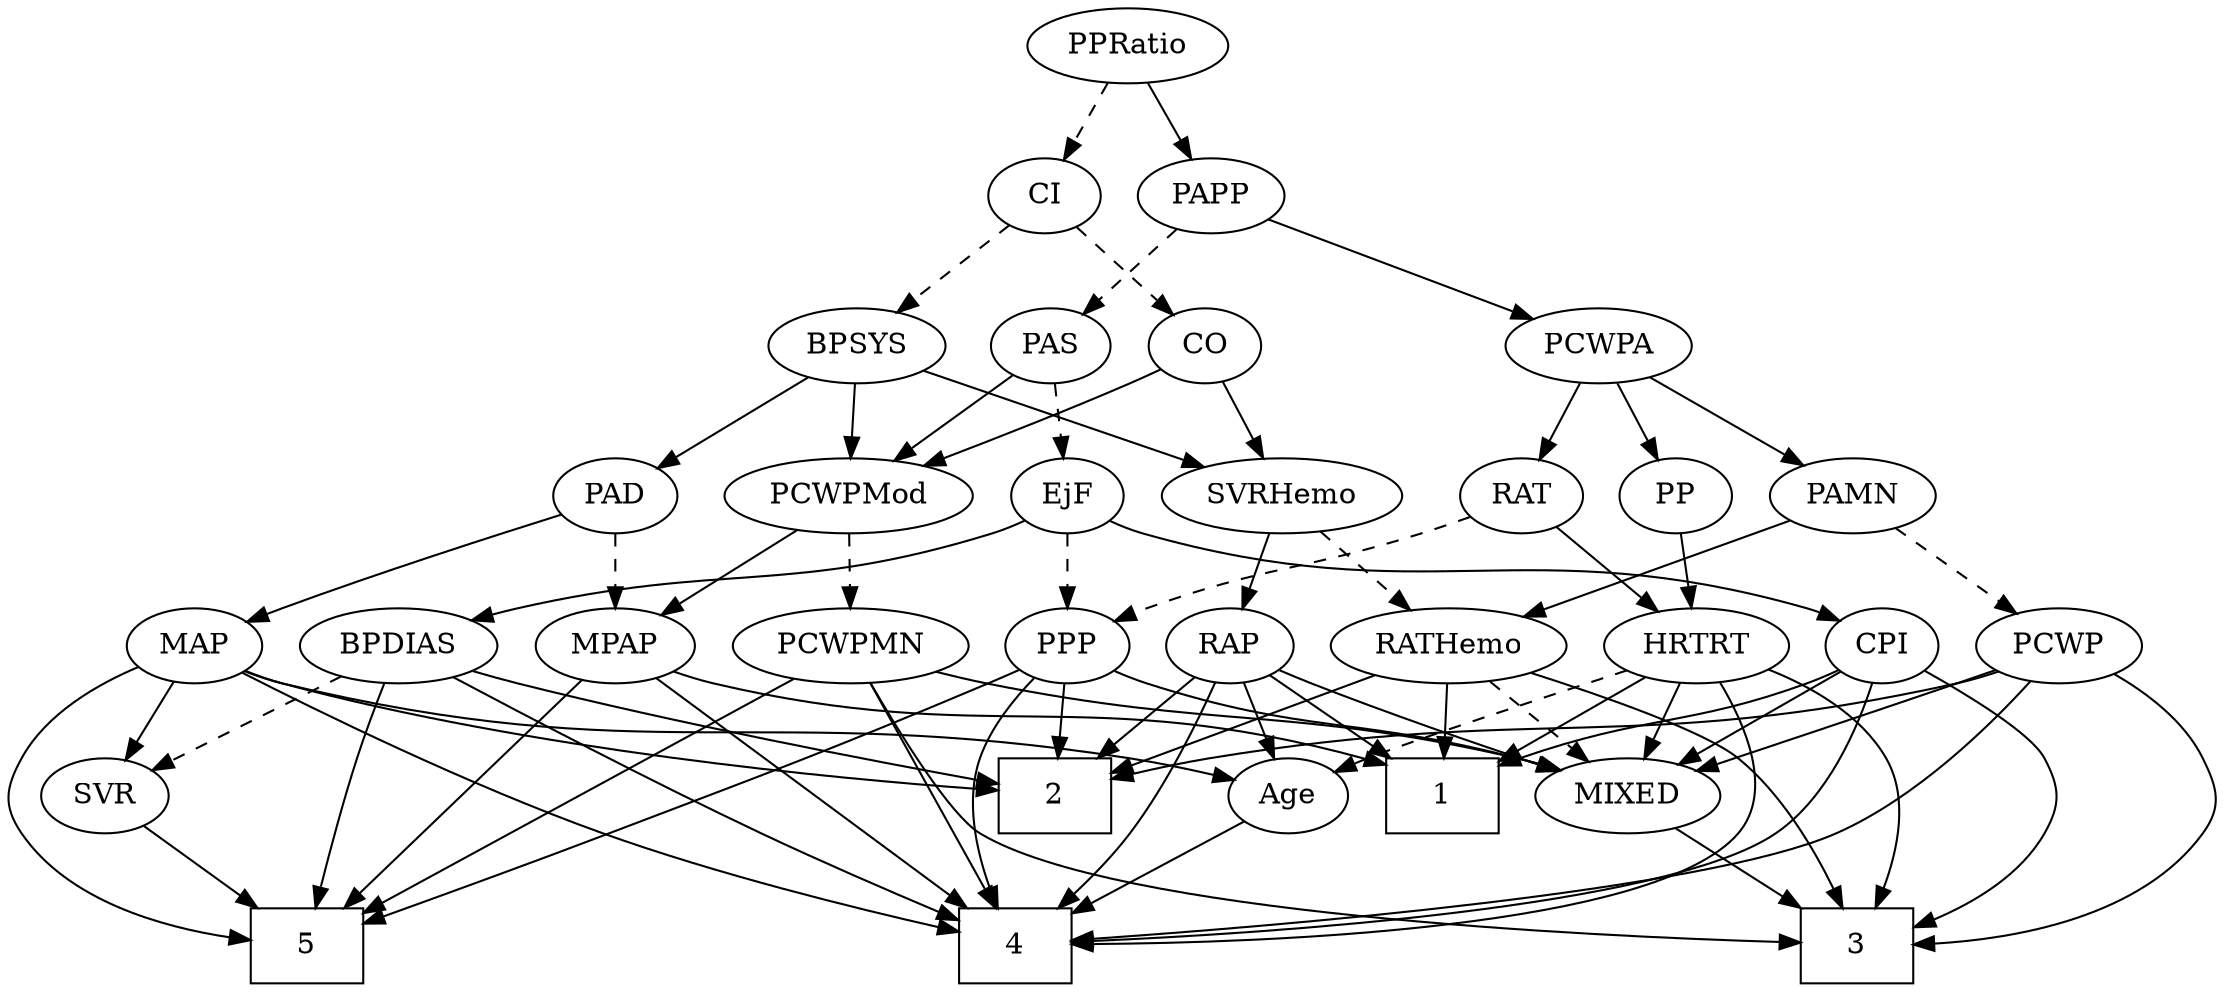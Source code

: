 strict digraph {
	graph [bb="0,0,1042.3,468"];
	node [label="\N"];
	1	[height=0.5,
		pos="678.61,90",
		shape=box,
		width=0.75];
	2	[height=0.5,
		pos="496.61,90",
		shape=box,
		width=0.75];
	3	[height=0.5,
		pos="869.61,18",
		shape=box,
		width=0.75];
	4	[height=0.5,
		pos="477.61,18",
		shape=box,
		width=0.75];
	5	[height=0.5,
		pos="137.61,18",
		shape=box,
		width=0.75];
	Age	[height=0.5,
		pos="606.61,90",
		width=0.75];
	Age -> 4	[pos="e,504.68,33.692 586.17,77.908 566.72,67.358 537.05,51.256 513.64,38.551",
		style=solid];
	EjF	[height=0.5,
		pos="501.61,234",
		width=0.75];
	CPI	[height=0.5,
		pos="861.61,162",
		width=0.75];
	EjF -> CPI	[pos="e,841.1,174.05 522.11,221.95 527.06,219.67 532.43,217.5 537.61,216 661.48,180.01 701.73,215.99 825.61,180 827.55,179.44 829.51,178.78 \
831.48,178.06",
		style=solid];
	BPDIAS	[height=0.5,
		pos="208.61,162",
		width=1.1735];
	EjF -> BPDIAS	[pos="e,239.95,174.26 481.05,222.14 476.09,219.84 470.74,217.63 465.61,216 377.01,187.9 349.72,202.76 259.61,180 256.39,179.19 253.09,\
178.28 249.79,177.3",
		style=solid];
	PPP	[height=0.5,
		pos="501.61,162",
		width=0.75];
	EjF -> PPP	[pos="e,501.61,180.1 501.61,215.7 501.61,207.98 501.61,198.71 501.61,190.11",
		style=dashed];
	RAP	[height=0.5,
		pos="574.61,162",
		width=0.77632];
	RAP -> 1	[pos="e,653.14,108.14 593.2,148.49 607.43,138.91 627.45,125.43 644.52,113.94",
		style=solid];
	RAP -> 2	[pos="e,515.67,108.11 558.82,146.83 548.6,137.66 535.02,125.48 523.17,114.84",
		style=solid];
	RAP -> 4	[pos="e,498.75,36.086 568.81,144.28 561.89,125.62 549.14,95.043 532.61,72 525.12,61.563 515.42,51.435 506.26,42.878",
		style=solid];
	RAP -> Age	[pos="e,599.08,107.47 582.19,144.41 585.98,136.13 590.64,125.92 594.87,116.66",
		style=solid];
	MIXED	[height=0.5,
		pos="763.61,90",
		width=1.1193];
	RAP -> MIXED	[pos="e,732.87,101.68 596.37,150.58 601.34,148.32 606.62,146.01 611.61,144 614.33,142.9 679.15,120.35 723.25,105.02",
		style=solid];
	MIXED -> 3	[pos="e,843.81,36.032 785.31,74.666 799.62,65.216 818.67,52.635 835.04,41.824",
		style=solid];
	MPAP	[height=0.5,
		pos="303.61,162",
		width=0.97491];
	MPAP -> 1	[pos="e,651.44,104.93 329.79,149.67 335.57,147.51 341.73,145.47 347.61,144 472.61,112.74 513.71,143.11 641.67,107.71",
		style=solid];
	MPAP -> 4	[pos="e,456.51,36.216 321.57,146.34 351.68,121.77 412.58,72.066 448.75,42.547",
		style=solid];
	MPAP -> 5	[pos="e,156.16,36.018 285.19,146.62 271.84,136.1 253.43,121.38 237.61,108 212.07,86.406 183.64,60.967 163.65,42.83",
		style=solid];
	BPSYS	[height=0.5,
		pos="408.61,306",
		width=1.0471];
	PAD	[height=0.5,
		pos="303.61,234",
		width=0.79437];
	BPSYS -> PAD	[pos="e,322.45,247.56 387.61,291 371.4,280.2 348.84,265.16 331.18,253.38",
		style=solid];
	PCWPMod	[height=0.5,
		pos="404.61,234",
		width=1.4443];
	BPSYS -> PCWPMod	[pos="e,405.58,252.1 407.62,287.7 407.18,279.98 406.65,270.71 406.16,262.11",
		style=solid];
	SVRHemo	[height=0.5,
		pos="596.61,234",
		width=1.3902];
	BPSYS -> SVRHemo	[pos="e,563.17,247.45 437.57,294.22 468.54,282.68 518,264.27 553.54,251.04",
		style=solid];
	PAD -> MPAP	[pos="e,303.61,180.1 303.61,215.7 303.61,207.98 303.61,198.71 303.61,190.11",
		style=dashed];
	MAP	[height=0.5,
		pos="117.61,162",
		width=0.84854];
	PAD -> MAP	[pos="e,141.63,173.46 279.17,224.58 250.06,214.44 200.01,196.69 157.61,180 155.41,179.14 153.16,178.23 150.9,177.31",
		style=solid];
	CO	[height=0.5,
		pos="566.61,306",
		width=0.75];
	CO -> PCWPMod	[pos="e,436.88,248.13 545.36,294.78 540.52,292.51 535.4,290.14 530.61,288 502.67,275.54 470.93,262.19 446.29,252.01",
		style=solid];
	CO -> SVRHemo	[pos="e,589.34,251.96 573.72,288.41 577.18,280.34 581.42,270.43 585.31,261.35",
		style=solid];
	PAS	[height=0.5,
		pos="494.61,306",
		width=0.75];
	PAS -> EjF	[pos="e,499.9,252.1 496.34,287.7 497.11,279.98 498.03,270.71 498.89,262.11",
		style=dashed];
	PAS -> PCWPMod	[pos="e,424.92,250.8 477.68,291.83 465.16,282.1 447.83,268.62 433.18,257.22",
		style=solid];
	PAMN	[height=0.5,
		pos="850.61,234",
		width=1.011];
	RATHemo	[height=0.5,
		pos="669.61,162",
		width=1.3721];
	PAMN -> RATHemo	[pos="e,702.12,175.57 822.72,222.22 793.12,210.77 745.98,192.54 711.82,179.33",
		style=solid];
	PCWP	[height=0.5,
		pos="941.61,162",
		width=0.97491];
	PAMN -> PCWP	[pos="e,922.77,177.49 869.46,218.5 882.52,208.45 900.09,194.93 914.63,183.75",
		style=dashed];
	RATHemo -> 1	[pos="e,676.41,108.1 671.83,143.7 672.82,135.98 674.01,126.71 675.12,118.11",
		style=solid];
	RATHemo -> 2	[pos="e,523.87,102.03 637.87,148.16 608.39,136.23 564.48,118.46 533.45,105.91",
		style=solid];
	RATHemo -> 3	[pos="e,862.7,36.111 706.87,150.15 743.4,138.99 795.96,121.41 812.61,108 833.27,91.36 848.77,65.129 858.35,45.448",
		style=solid];
	RATHemo -> MIXED	[pos="e,743.77,105.77 690.47,145.46 703.76,135.57 721.14,122.62 735.63,111.83",
		style=dashed];
	CPI -> 1	[pos="e,705.96,104.36 840.48,150.48 835.65,148.22 830.49,145.94 825.61,144 780.22,126.01 764.64,126.92 715.54,108.11",
		style=solid];
	CPI -> 3	[pos="e,897.03,26.899 883.06,150.85 910.56,137.62 955.25,115.31 959.61,108 967.8,94.256 967.55,85.891 959.61,72 948.21,52.068 926.07,38.888 \
906.61,30.657",
		style=solid];
	CPI -> 4	[pos="e,504.85,19.589 860.54,143.97 858.29,123.54 851.3,89.819 829.61,72 782.07,32.963 595.63,22.589 515.04,19.906",
		style=solid];
	CPI -> MIXED	[pos="e,784.18,105.7 843.63,148.16 829.33,137.94 809.03,123.44 792.46,111.61",
		style=solid];
	RAT	[height=0.5,
		pos="697.61,234",
		width=0.75827];
	RAT -> PPP	[pos="e,522.7,173.59 675.08,223.45 668.82,220.92 661.98,218.26 655.61,216 603.92,197.7 588.75,199.76 537.61,180 535.77,179.29 533.89,178.53 \
532.01,177.73",
		style=dashed];
	HRTRT	[height=0.5,
		pos="776.61,162",
		width=1.1013];
	RAT -> HRTRT	[pos="e,759.38,178.26 713.21,219.17 724.24,209.4 739.23,196.11 751.88,184.91",
		style=solid];
	SVR	[height=0.5,
		pos="43.606,90",
		width=0.77632];
	SVR -> 5	[pos="e,114.67,36.082 61.286,75.834 74.03,66.343 91.562,53.288 106.61,42.082",
		style=solid];
	PCWPMod -> MPAP	[pos="e,323.56,176.83 382.19,217.46 367.38,207.2 347.85,193.66 331.96,182.65",
		style=solid];
	PCWPMN	[height=0.5,
		pos="406.61,162",
		width=1.3902];
	PCWPMod -> PCWPMN	[pos="e,406.12,180.1 405.1,215.7 405.32,207.98 405.59,198.71 405.83,190.11",
		style=dashed];
	PCWPA	[height=0.5,
		pos="733.61,306",
		width=1.1555];
	PCWPA -> PAMN	[pos="e,828.05,248.5 757,291 774.93,280.28 799.84,265.38 819.45,253.64",
		style=solid];
	PCWPA -> RAT	[pos="e,705.99,251.31 724.89,288.05 720.63,279.77 715.41,269.62 710.68,260.42",
		style=solid];
	PP	[height=0.5,
		pos="769.61,234",
		width=0.75];
	PCWPA -> PP	[pos="e,761.22,251.31 742.32,288.05 746.58,279.77 751.8,269.62 756.53,260.42",
		style=solid];
	PCWPMN -> 3	[pos="e,842.58,19.503 411.82,144.02 419.13,123.31 434.56,88.962 460.61,72 521.58,32.299 743.52,22.231 832.42,19.767",
		style=solid];
	PCWPMN -> 4	[pos="e,468.97,36.268 415.03,144.15 427.24,119.73 449.97,74.265 464.42,45.375",
		style=solid];
	PCWPMN -> 5	[pos="e,164.61,33.256 379.58,146.73 330.84,121 228.21,66.83 173.59,37.996",
		style=solid];
	PCWPMN -> MIXED	[pos="e,734.08,102.26 443.23,149.61 450.59,147.55 458.31,145.57 465.61,144 574.92,120.47 605.96,134.45 714.61,108 717.8,107.22 721.08,\
106.32 724.35,105.35",
		style=solid];
	SVRHemo -> RAP	[pos="e,579.88,179.79 591.28,216.05 588.77,208.06 585.71,198.33 582.9,189.4",
		style=solid];
	SVRHemo -> RATHemo	[pos="e,652.77,179.15 613.54,216.76 623.03,207.66 635.02,196.16 645.48,186.13",
		style=dashed];
	BPDIAS -> 2	[pos="e,469.37,96.153 240.28,149.89 246.65,147.81 253.31,145.75 259.61,144 329.48,124.6 412.44,107.34 459.36,98.108",
		style=solid];
	BPDIAS -> 4	[pos="e,450.44,31.348 232.42,146.92 263.11,128.93 318.28,97.114 366.61,72 391.2,59.22 419.39,45.775 441.2,35.625",
		style=solid];
	BPDIAS -> 5	[pos="e,139.85,36.271 191.17,145.35 181.19,135.52 169.19,122.07 161.61,108 151.19,88.688 145.05,64.536 141.59,46.267",
		style=solid];
	BPDIAS -> SVR	[pos="e,66.445,100.69 179.86,148.81 150.79,136.47 105.93,117.44 75.706,104.62",
		style=dashed];
	MAP -> 2	[pos="e,469.31,92.972 140.95,149.94 146.33,147.72 152.09,145.58 157.61,144 264.54,113.43 395.8,99.259 459.04,93.828",
		style=solid];
	MAP -> 4	[pos="e,450.59,25.4 138.95,148.93 172.1,130.54 238.35,95.171 297.61,72 346,53.076 403.96,37.159 440.79,27.848",
		style=solid];
	MAP -> 5	[pos="e,110.53,21.291 88.668,156.07 62.187,149.87 24.491,136.36 6.6057,108 -1.9293,94.467 -2.3382,85.267 6.6057,72 27.429,41.112 69.634,\
28.22 100.53,22.842",
		style=solid];
	MAP -> Age	[pos="e,581.76,97.558 140.45,149.87 145.96,147.59 151.9,145.45 157.61,144 319.88,102.77 367.33,134.8 532.61,108 545.52,105.91 559.53,102.88 \
571.86,99.963",
		style=solid];
	MAP -> SVR	[pos="e,58.77,105.35 101.91,146.15 91.571,136.37 77.861,123.4 66.334,112.5",
		style=solid];
	PP -> HRTRT	[pos="e,774.9,180.1 771.34,215.7 772.11,207.98 773.03,198.71 773.89,190.11",
		style=solid];
	PPP -> 2	[pos="e,497.83,108.1 500.37,143.7 499.82,135.98 499.16,126.71 498.54,118.11",
		style=solid];
	PPP -> 4	[pos="e,469.22,36.096 486.4,146.85 476.97,136.99 465.72,122.97 460.61,108 453.64,87.622 458.99,63.588 465.47,45.636",
		style=solid];
	PPP -> 5	[pos="e,164.64,28.247 480.38,150.72 475.55,148.46 470.42,146.1 465.61,144 387.02,109.68 366.8,102.38 286.61,72 248.54,57.582 204.6,42.09 \
174.35,31.603",
		style=solid];
	PPP -> MIXED	[pos="e,733.48,102.16 522.2,150.24 527.15,147.94 532.49,145.7 537.61,144 613.78,118.68 637.18,129.2 714.61,108 717.59,107.18 720.66,106.28 \
723.74,105.32",
		style=solid];
	PPRatio	[height=0.5,
		pos="529.61,450",
		width=1.1013];
	CI	[height=0.5,
		pos="491.61,378",
		width=0.75];
	PPRatio -> CI	[pos="e,500.55,395.47 520.6,432.41 516.06,424.04 510.45,413.71 505.38,404.37",
		style=dashed];
	PAPP	[height=0.5,
		pos="568.61,378",
		width=0.88464];
	PPRatio -> PAPP	[pos="e,559.43,395.47 538.85,432.41 543.51,424.04 549.27,413.71 554.47,404.37",
		style=solid];
	PCWP -> 2	[pos="e,523.86,98.06 915.44,149.62 909.65,147.46 903.49,145.44 897.61,144 755.56,109.36 714.77,132.41 570.61,108 558.54,105.96 545.5,103.16 \
533.77,100.43",
		style=solid];
	PCWP -> 3	[pos="e,896.64,18.622 972.03,152.82 993.96,145.15 1022,131.29 1035.6,108 1043.7,94.185 1045,84.92 1035.6,72 1006.3,31.832 946.13,21.398 \
906.87,19.074",
		style=solid];
	PCWP -> 4	[pos="e,504.83,20.551 930.87,144.68 916.29,123.99 888.16,88.967 854.61,72 795.5,42.108 597.86,26.535 514.83,21.182",
		style=solid];
	PCWP -> MIXED	[pos="e,792.97,102.55 914.57,150.37 884.74,138.64 836.47,119.66 802.56,106.32",
		style=solid];
	CI -> BPSYS	[pos="e,426.41,322.01 475.21,363.17 463.55,353.34 447.66,339.93 434.32,328.69",
		style=dashed];
	CI -> CO	[pos="e,551.45,321.14 506.78,362.83 517.46,352.87 531.92,339.37 543.96,328.14",
		style=dashed];
	PAPP -> PAS	[pos="e,509.52,321.11 552.91,362.15 542.5,352.31 528.68,339.23 517.1,328.28",
		style=dashed];
	PAPP -> PCWPA	[pos="e,704.84,319.2 593.31,366.52 620.36,355.04 664.06,336.5 695.51,323.16",
		style=solid];
	HRTRT -> 1	[pos="e,702.69,108.2 756.3,146.5 743.27,137.19 726.06,124.9 711.15,114.25",
		style=solid];
	HRTRT -> 3	[pos="e,878.66,36.086 806.77,150.18 835.25,139.27 874.86,122.09 883.61,108 895.21,89.3 889.83,64.268 882.63,45.515",
		style=solid];
	HRTRT -> 4	[pos="e,504.85,18.984 792,145.25 808.84,126.1 831.12,93.671 812.61,72 774.63,27.545 593.99,20.167 514.87,19.094",
		style=solid];
	HRTRT -> Age	[pos="e,627.82,101.3 747.11,149.96 719.8,139.6 678.19,123.42 642.61,108 640.8,107.22 638.95,106.4 637.08,105.56",
		style=dashed];
	HRTRT -> MIXED	[pos="e,766.81,108.28 773.46,144.05 772.03,136.35 770.3,127.03 768.69,118.36",
		style=solid];
}
